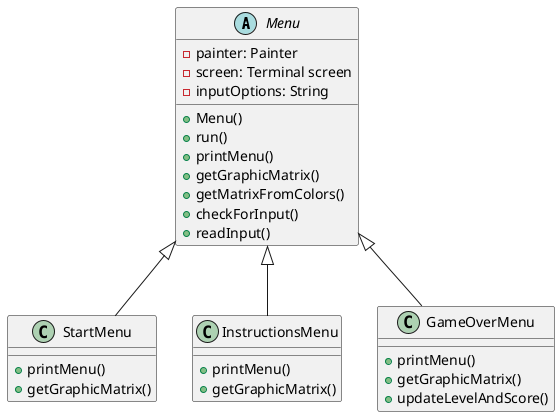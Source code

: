 @startuml
'https://plantuml.com/class-diagram

abstract class Menu
Abstract Menu {
- painter: Painter
- screen: Terminal screen
- inputOptions: String
+ Menu()
+ run()
+ printMenu()
+ getGraphicMatrix()
+ getMatrixFromColors()
+ checkForInput()
+ readInput()
}

Menu<|-- StartMenu
Menu<|-- InstructionsMenu
Menu<|-- GameOverMenu

class StartMenu {
    + printMenu()
    + getGraphicMatrix()
}
class InstructionsMenu {
    + printMenu()
    + getGraphicMatrix()
}
class GameOverMenu {
    + printMenu()
    + getGraphicMatrix()
    + updateLevelAndScore()
}


@enduml